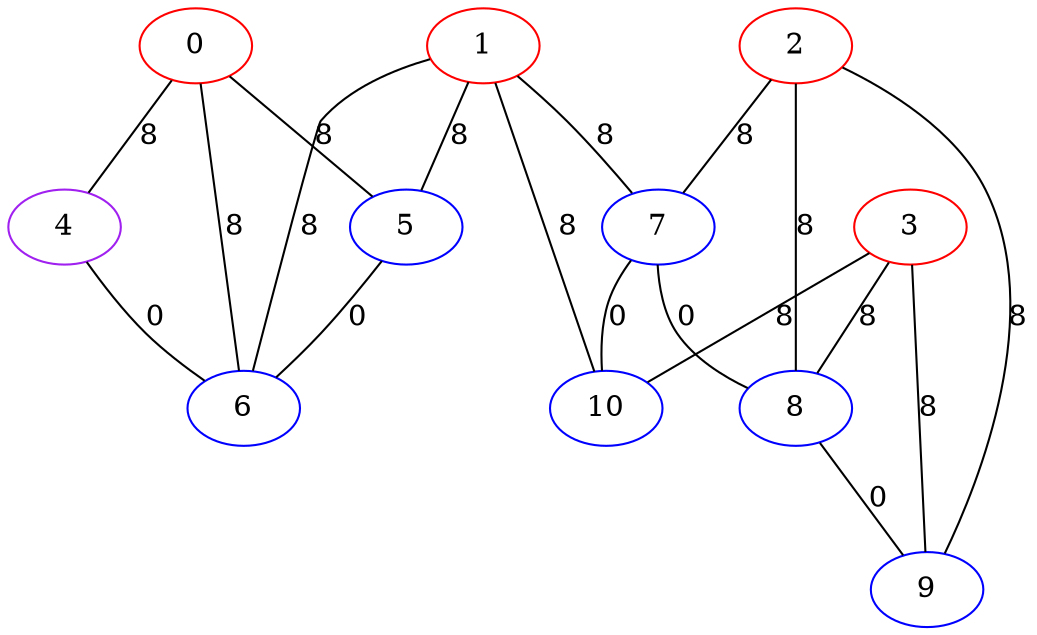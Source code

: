graph "" {
0 [color=red, weight=1];
1 [color=red, weight=1];
2 [color=red, weight=1];
3 [color=red, weight=1];
4 [color=purple, weight=4];
5 [color=blue, weight=3];
6 [color=blue, weight=3];
7 [color=blue, weight=3];
8 [color=blue, weight=3];
9 [color=blue, weight=3];
10 [color=blue, weight=3];
0 -- 4  [key=0, label=8];
0 -- 5  [key=0, label=8];
0 -- 6  [key=0, label=8];
1 -- 10  [key=0, label=8];
1 -- 5  [key=0, label=8];
1 -- 6  [key=0, label=8];
1 -- 7  [key=0, label=8];
2 -- 8  [key=0, label=8];
2 -- 9  [key=0, label=8];
2 -- 7  [key=0, label=8];
3 -- 8  [key=0, label=8];
3 -- 9  [key=0, label=8];
3 -- 10  [key=0, label=8];
4 -- 6  [key=0, label=0];
5 -- 6  [key=0, label=0];
7 -- 8  [key=0, label=0];
7 -- 10  [key=0, label=0];
8 -- 9  [key=0, label=0];
}

